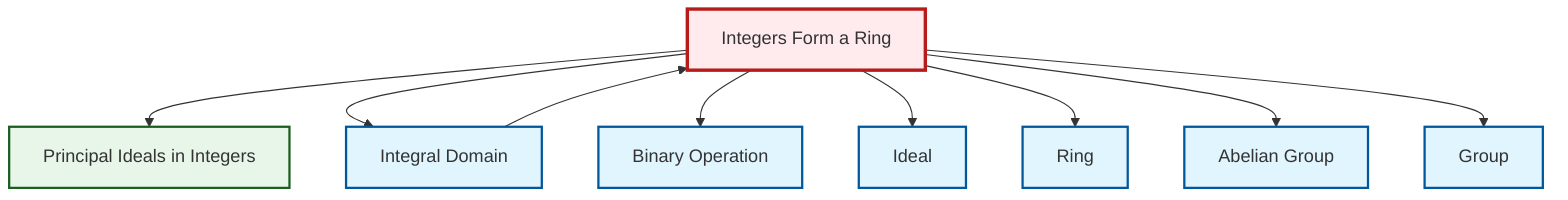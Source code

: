 graph TD
    classDef definition fill:#e1f5fe,stroke:#01579b,stroke-width:2px
    classDef theorem fill:#f3e5f5,stroke:#4a148c,stroke-width:2px
    classDef axiom fill:#fff3e0,stroke:#e65100,stroke-width:2px
    classDef example fill:#e8f5e9,stroke:#1b5e20,stroke-width:2px
    classDef current fill:#ffebee,stroke:#b71c1c,stroke-width:3px
    def-abelian-group["Abelian Group"]:::definition
    ex-integers-ring["Integers Form a Ring"]:::example
    def-group["Group"]:::definition
    def-ideal["Ideal"]:::definition
    def-ring["Ring"]:::definition
    ex-principal-ideal["Principal Ideals in Integers"]:::example
    def-integral-domain["Integral Domain"]:::definition
    def-binary-operation["Binary Operation"]:::definition
    ex-integers-ring --> ex-principal-ideal
    ex-integers-ring --> def-integral-domain
    ex-integers-ring --> def-binary-operation
    ex-integers-ring --> def-ideal
    ex-integers-ring --> def-ring
    def-integral-domain --> ex-integers-ring
    ex-integers-ring --> def-abelian-group
    ex-integers-ring --> def-group
    class ex-integers-ring current